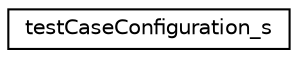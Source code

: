 digraph "Graphical Class Hierarchy"
{
 // INTERACTIVE_SVG=YES
 // LATEX_PDF_SIZE
  edge [fontname="Helvetica",fontsize="10",labelfontname="Helvetica",labelfontsize="10"];
  node [fontname="Helvetica",fontsize="10",shape=record];
  rankdir="LR";
  Node0 [label="testCaseConfiguration_s",height=0.2,width=0.4,color="black", fillcolor="white", style="filled",URL="$dc/d13/structtestCaseConfiguration__s.html",tooltip=" "];
}
